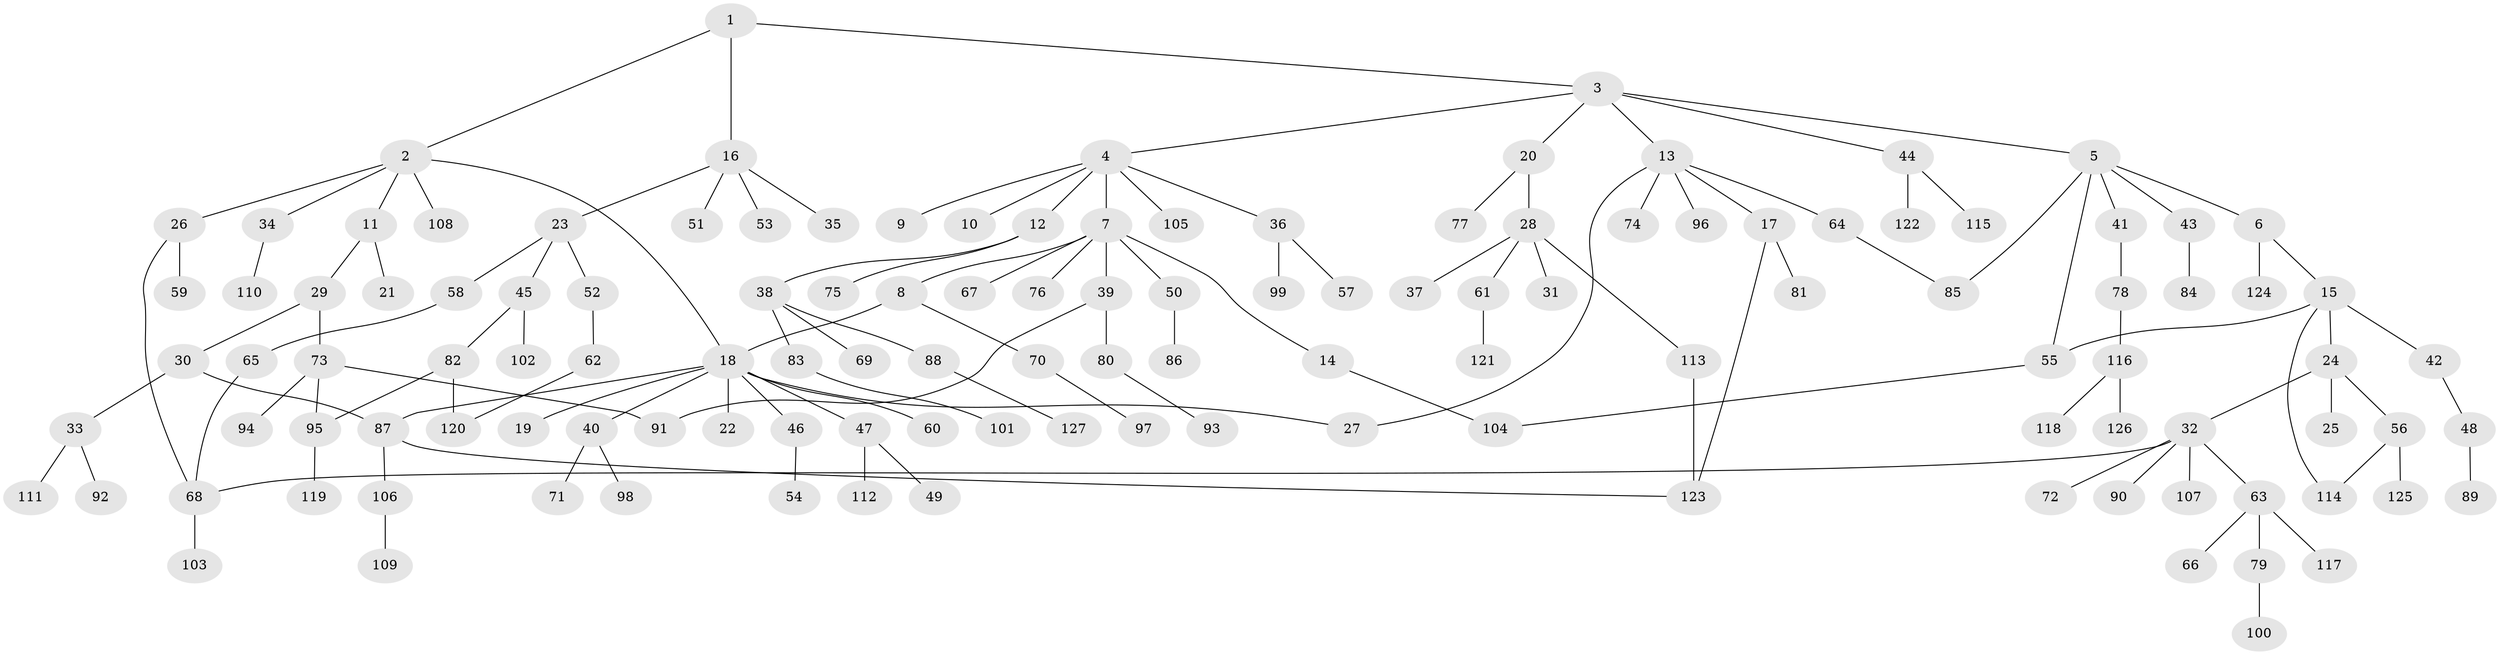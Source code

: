 // coarse degree distribution, {7: 0.023255813953488372, 10: 0.011627906976744186, 6: 0.03488372093023256, 2: 0.23255813953488372, 3: 0.09302325581395349, 1: 0.4883720930232558, 5: 0.05813953488372093, 4: 0.046511627906976744, 9: 0.011627906976744186}
// Generated by graph-tools (version 1.1) at 2025/23/03/03/25 07:23:32]
// undirected, 127 vertices, 140 edges
graph export_dot {
graph [start="1"]
  node [color=gray90,style=filled];
  1;
  2;
  3;
  4;
  5;
  6;
  7;
  8;
  9;
  10;
  11;
  12;
  13;
  14;
  15;
  16;
  17;
  18;
  19;
  20;
  21;
  22;
  23;
  24;
  25;
  26;
  27;
  28;
  29;
  30;
  31;
  32;
  33;
  34;
  35;
  36;
  37;
  38;
  39;
  40;
  41;
  42;
  43;
  44;
  45;
  46;
  47;
  48;
  49;
  50;
  51;
  52;
  53;
  54;
  55;
  56;
  57;
  58;
  59;
  60;
  61;
  62;
  63;
  64;
  65;
  66;
  67;
  68;
  69;
  70;
  71;
  72;
  73;
  74;
  75;
  76;
  77;
  78;
  79;
  80;
  81;
  82;
  83;
  84;
  85;
  86;
  87;
  88;
  89;
  90;
  91;
  92;
  93;
  94;
  95;
  96;
  97;
  98;
  99;
  100;
  101;
  102;
  103;
  104;
  105;
  106;
  107;
  108;
  109;
  110;
  111;
  112;
  113;
  114;
  115;
  116;
  117;
  118;
  119;
  120;
  121;
  122;
  123;
  124;
  125;
  126;
  127;
  1 -- 2;
  1 -- 3;
  1 -- 16;
  2 -- 11;
  2 -- 26;
  2 -- 34;
  2 -- 108;
  2 -- 18;
  3 -- 4;
  3 -- 5;
  3 -- 13;
  3 -- 20;
  3 -- 44;
  4 -- 7;
  4 -- 9;
  4 -- 10;
  4 -- 12;
  4 -- 36;
  4 -- 105;
  5 -- 6;
  5 -- 41;
  5 -- 43;
  5 -- 85;
  5 -- 55;
  6 -- 15;
  6 -- 124;
  7 -- 8;
  7 -- 14;
  7 -- 39;
  7 -- 50;
  7 -- 67;
  7 -- 76;
  8 -- 18;
  8 -- 70;
  11 -- 21;
  11 -- 29;
  12 -- 38;
  12 -- 75;
  13 -- 17;
  13 -- 64;
  13 -- 74;
  13 -- 96;
  13 -- 27;
  14 -- 104;
  15 -- 24;
  15 -- 42;
  15 -- 55;
  15 -- 114;
  16 -- 23;
  16 -- 35;
  16 -- 51;
  16 -- 53;
  17 -- 81;
  17 -- 123;
  18 -- 19;
  18 -- 22;
  18 -- 27;
  18 -- 40;
  18 -- 46;
  18 -- 47;
  18 -- 60;
  18 -- 87;
  20 -- 28;
  20 -- 77;
  23 -- 45;
  23 -- 52;
  23 -- 58;
  24 -- 25;
  24 -- 32;
  24 -- 56;
  26 -- 59;
  26 -- 68;
  28 -- 31;
  28 -- 37;
  28 -- 61;
  28 -- 113;
  29 -- 30;
  29 -- 73;
  30 -- 33;
  30 -- 87;
  32 -- 63;
  32 -- 72;
  32 -- 90;
  32 -- 107;
  32 -- 68;
  33 -- 92;
  33 -- 111;
  34 -- 110;
  36 -- 57;
  36 -- 99;
  38 -- 69;
  38 -- 83;
  38 -- 88;
  39 -- 80;
  39 -- 91;
  40 -- 71;
  40 -- 98;
  41 -- 78;
  42 -- 48;
  43 -- 84;
  44 -- 115;
  44 -- 122;
  45 -- 82;
  45 -- 102;
  46 -- 54;
  47 -- 49;
  47 -- 112;
  48 -- 89;
  50 -- 86;
  52 -- 62;
  55 -- 104;
  56 -- 125;
  56 -- 114;
  58 -- 65;
  61 -- 121;
  62 -- 120;
  63 -- 66;
  63 -- 79;
  63 -- 117;
  64 -- 85;
  65 -- 68;
  68 -- 103;
  70 -- 97;
  73 -- 91;
  73 -- 94;
  73 -- 95;
  78 -- 116;
  79 -- 100;
  80 -- 93;
  82 -- 95;
  82 -- 120;
  83 -- 101;
  87 -- 106;
  87 -- 123;
  88 -- 127;
  95 -- 119;
  106 -- 109;
  113 -- 123;
  116 -- 118;
  116 -- 126;
}
